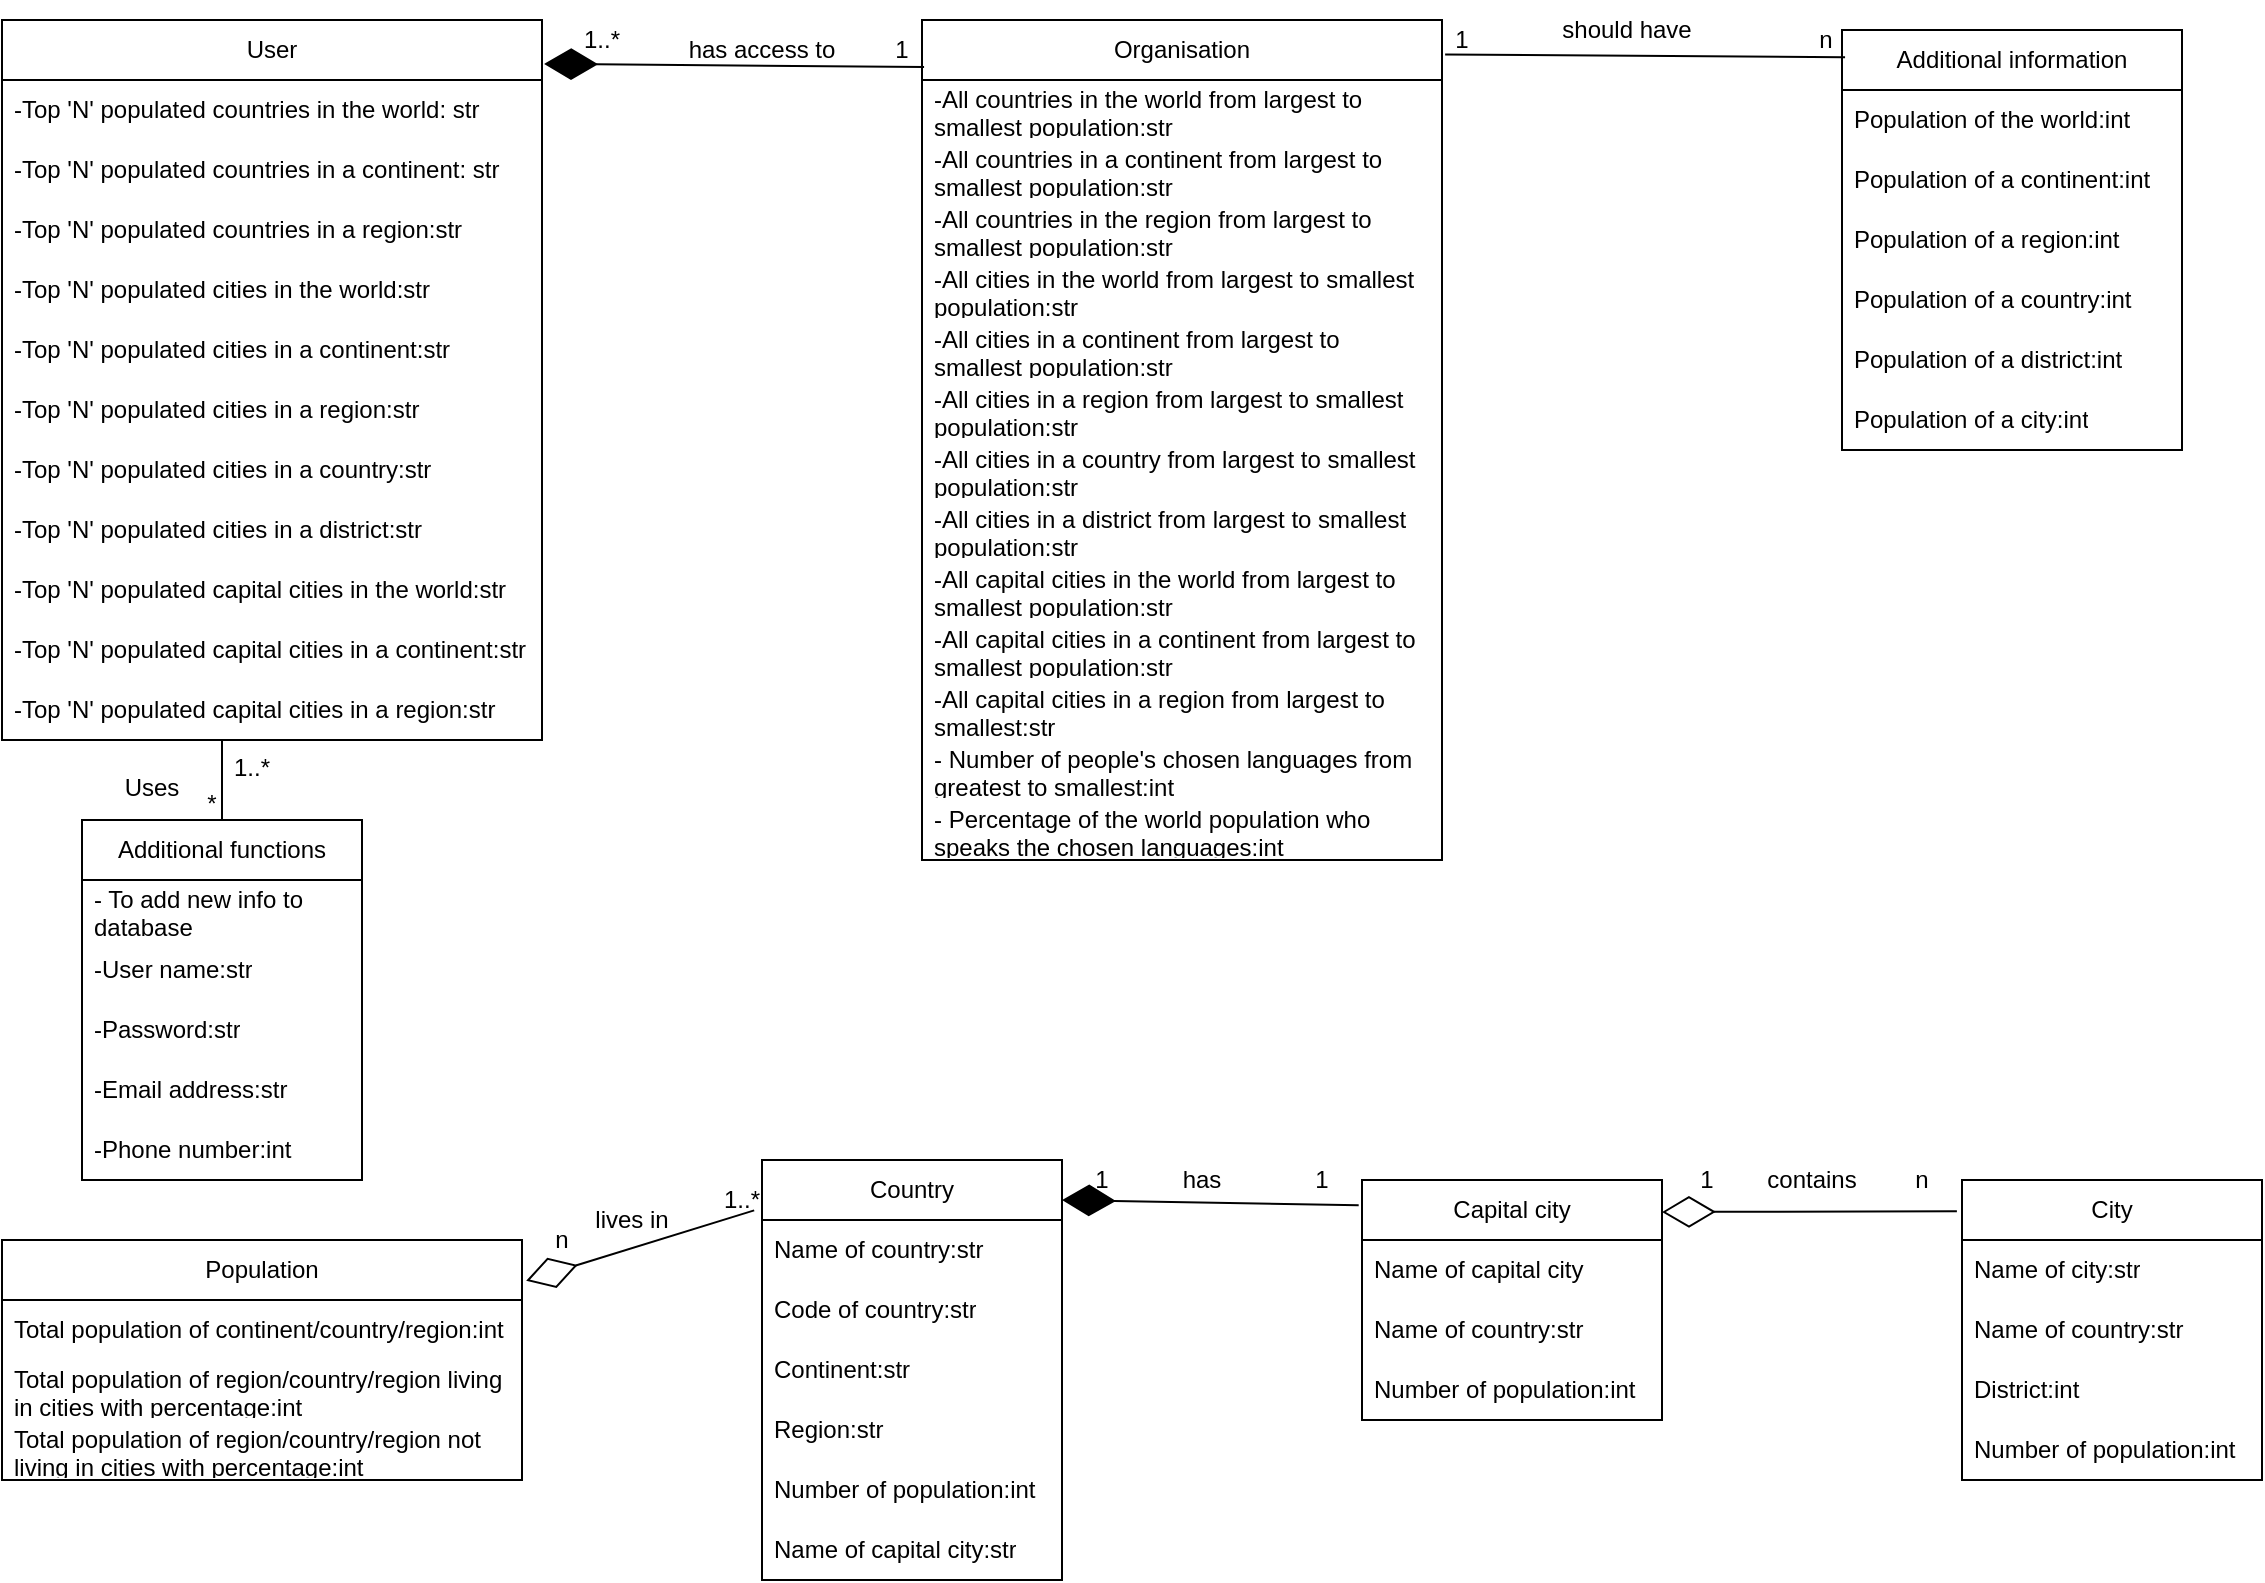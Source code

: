 <mxfile version="21.0.2" type="device"><diagram name="Page-1" id="Zjuiu4JqaXCK6_YTj_lc"><mxGraphModel dx="1050" dy="573" grid="1" gridSize="10" guides="1" tooltips="1" connect="1" arrows="1" fold="1" page="1" pageScale="1" pageWidth="1169" pageHeight="827" math="0" shadow="0"><root><mxCell id="0"/><mxCell id="1" parent="0"/><mxCell id="DBr9GHT97TroMRmPvMPc-1" value="Capital city" style="swimlane;fontStyle=0;childLayout=stackLayout;horizontal=1;startSize=30;horizontalStack=0;resizeParent=1;resizeParentMax=0;resizeLast=0;collapsible=1;marginBottom=0;whiteSpace=wrap;html=1;" parent="1" vertex="1"><mxGeometry x="690" y="620" width="150" height="120" as="geometry"/></mxCell><mxCell id="DBr9GHT97TroMRmPvMPc-2" value="Name of capital city" style="text;strokeColor=none;fillColor=none;align=left;verticalAlign=middle;spacingLeft=4;spacingRight=4;overflow=hidden;points=[[0,0.5],[1,0.5]];portConstraint=eastwest;rotatable=0;whiteSpace=wrap;html=1;" parent="DBr9GHT97TroMRmPvMPc-1" vertex="1"><mxGeometry y="30" width="150" height="30" as="geometry"/></mxCell><mxCell id="DBr9GHT97TroMRmPvMPc-3" value="Name of country:str" style="text;strokeColor=none;fillColor=none;align=left;verticalAlign=middle;spacingLeft=4;spacingRight=4;overflow=hidden;points=[[0,0.5],[1,0.5]];portConstraint=eastwest;rotatable=0;whiteSpace=wrap;html=1;" parent="DBr9GHT97TroMRmPvMPc-1" vertex="1"><mxGeometry y="60" width="150" height="30" as="geometry"/></mxCell><mxCell id="DBr9GHT97TroMRmPvMPc-5" value="Number of population:int" style="text;strokeColor=none;fillColor=none;align=left;verticalAlign=middle;spacingLeft=4;spacingRight=4;overflow=hidden;points=[[0,0.5],[1,0.5]];portConstraint=eastwest;rotatable=0;whiteSpace=wrap;html=1;" parent="DBr9GHT97TroMRmPvMPc-1" vertex="1"><mxGeometry y="90" width="150" height="30" as="geometry"/></mxCell><mxCell id="DBr9GHT97TroMRmPvMPc-10" value="Country" style="swimlane;fontStyle=0;childLayout=stackLayout;horizontal=1;startSize=30;horizontalStack=0;resizeParent=1;resizeParentMax=0;resizeLast=0;collapsible=1;marginBottom=0;whiteSpace=wrap;html=1;" parent="1" vertex="1"><mxGeometry x="390" y="610" width="150" height="210" as="geometry"/></mxCell><mxCell id="DBr9GHT97TroMRmPvMPc-11" value="Name of country:str" style="text;strokeColor=none;fillColor=none;align=left;verticalAlign=middle;spacingLeft=4;spacingRight=4;overflow=hidden;points=[[0,0.5],[1,0.5]];portConstraint=eastwest;rotatable=0;whiteSpace=wrap;html=1;" parent="DBr9GHT97TroMRmPvMPc-10" vertex="1"><mxGeometry y="30" width="150" height="30" as="geometry"/></mxCell><mxCell id="DBr9GHT97TroMRmPvMPc-12" value="Code of country:str" style="text;strokeColor=none;fillColor=none;align=left;verticalAlign=middle;spacingLeft=4;spacingRight=4;overflow=hidden;points=[[0,0.5],[1,0.5]];portConstraint=eastwest;rotatable=0;whiteSpace=wrap;html=1;" parent="DBr9GHT97TroMRmPvMPc-10" vertex="1"><mxGeometry y="60" width="150" height="30" as="geometry"/></mxCell><mxCell id="DBr9GHT97TroMRmPvMPc-13" value="Continent:str" style="text;strokeColor=none;fillColor=none;align=left;verticalAlign=middle;spacingLeft=4;spacingRight=4;overflow=hidden;points=[[0,0.5],[1,0.5]];portConstraint=eastwest;rotatable=0;whiteSpace=wrap;html=1;" parent="DBr9GHT97TroMRmPvMPc-10" vertex="1"><mxGeometry y="90" width="150" height="30" as="geometry"/></mxCell><mxCell id="DBr9GHT97TroMRmPvMPc-14" value="Region:str" style="text;strokeColor=none;fillColor=none;align=left;verticalAlign=middle;spacingLeft=4;spacingRight=4;overflow=hidden;points=[[0,0.5],[1,0.5]];portConstraint=eastwest;rotatable=0;whiteSpace=wrap;html=1;" parent="DBr9GHT97TroMRmPvMPc-10" vertex="1"><mxGeometry y="120" width="150" height="30" as="geometry"/></mxCell><mxCell id="DBr9GHT97TroMRmPvMPc-15" value="Number of population:int" style="text;strokeColor=none;fillColor=none;align=left;verticalAlign=middle;spacingLeft=4;spacingRight=4;overflow=hidden;points=[[0,0.5],[1,0.5]];portConstraint=eastwest;rotatable=0;whiteSpace=wrap;html=1;" parent="DBr9GHT97TroMRmPvMPc-10" vertex="1"><mxGeometry y="150" width="150" height="30" as="geometry"/></mxCell><mxCell id="DBr9GHT97TroMRmPvMPc-16" value="Name of capital city:str" style="text;strokeColor=none;fillColor=none;align=left;verticalAlign=middle;spacingLeft=4;spacingRight=4;overflow=hidden;points=[[0,0.5],[1,0.5]];portConstraint=eastwest;rotatable=0;whiteSpace=wrap;html=1;" parent="DBr9GHT97TroMRmPvMPc-10" vertex="1"><mxGeometry y="180" width="150" height="30" as="geometry"/></mxCell><mxCell id="DBr9GHT97TroMRmPvMPc-18" value="User" style="swimlane;fontStyle=0;childLayout=stackLayout;horizontal=1;startSize=30;horizontalStack=0;resizeParent=1;resizeParentMax=0;resizeLast=0;collapsible=1;marginBottom=0;whiteSpace=wrap;html=1;" parent="1" vertex="1"><mxGeometry x="10" y="40" width="270" height="360" as="geometry"/></mxCell><mxCell id="DBr9GHT97TroMRmPvMPc-34" value="-Top 'N' populated countries in the world: str" style="text;strokeColor=none;fillColor=none;align=left;verticalAlign=middle;spacingLeft=4;spacingRight=4;overflow=hidden;points=[[0,0.5],[1,0.5]];portConstraint=eastwest;rotatable=0;whiteSpace=wrap;html=1;" parent="DBr9GHT97TroMRmPvMPc-18" vertex="1"><mxGeometry y="30" width="270" height="30" as="geometry"/></mxCell><mxCell id="DBr9GHT97TroMRmPvMPc-35" value="-Top 'N' populated countries in a continent: str" style="text;strokeColor=none;fillColor=none;align=left;verticalAlign=middle;spacingLeft=4;spacingRight=4;overflow=hidden;points=[[0,0.5],[1,0.5]];portConstraint=eastwest;rotatable=0;whiteSpace=wrap;html=1;" parent="DBr9GHT97TroMRmPvMPc-18" vertex="1"><mxGeometry y="60" width="270" height="30" as="geometry"/></mxCell><mxCell id="DBr9GHT97TroMRmPvMPc-36" value="-Top 'N' populated countries in a region:str" style="text;strokeColor=none;fillColor=none;align=left;verticalAlign=middle;spacingLeft=4;spacingRight=4;overflow=hidden;points=[[0,0.5],[1,0.5]];portConstraint=eastwest;rotatable=0;whiteSpace=wrap;html=1;" parent="DBr9GHT97TroMRmPvMPc-18" vertex="1"><mxGeometry y="90" width="270" height="30" as="geometry"/></mxCell><mxCell id="DBr9GHT97TroMRmPvMPc-37" value="-Top 'N' populated cities in the world:str" style="text;strokeColor=none;fillColor=none;align=left;verticalAlign=middle;spacingLeft=4;spacingRight=4;overflow=hidden;points=[[0,0.5],[1,0.5]];portConstraint=eastwest;rotatable=0;whiteSpace=wrap;html=1;" parent="DBr9GHT97TroMRmPvMPc-18" vertex="1"><mxGeometry y="120" width="270" height="30" as="geometry"/></mxCell><mxCell id="DBr9GHT97TroMRmPvMPc-38" value="-Top 'N' populated cities in a continent:str" style="text;strokeColor=none;fillColor=none;align=left;verticalAlign=middle;spacingLeft=4;spacingRight=4;overflow=hidden;points=[[0,0.5],[1,0.5]];portConstraint=eastwest;rotatable=0;whiteSpace=wrap;html=1;" parent="DBr9GHT97TroMRmPvMPc-18" vertex="1"><mxGeometry y="150" width="270" height="30" as="geometry"/></mxCell><mxCell id="DBr9GHT97TroMRmPvMPc-39" value="-Top 'N' populated cities in a region:str" style="text;strokeColor=none;fillColor=none;align=left;verticalAlign=middle;spacingLeft=4;spacingRight=4;overflow=hidden;points=[[0,0.5],[1,0.5]];portConstraint=eastwest;rotatable=0;whiteSpace=wrap;html=1;" parent="DBr9GHT97TroMRmPvMPc-18" vertex="1"><mxGeometry y="180" width="270" height="30" as="geometry"/></mxCell><mxCell id="DBr9GHT97TroMRmPvMPc-40" value="-Top 'N' populated cities in a country:str" style="text;strokeColor=none;fillColor=none;align=left;verticalAlign=middle;spacingLeft=4;spacingRight=4;overflow=hidden;points=[[0,0.5],[1,0.5]];portConstraint=eastwest;rotatable=0;whiteSpace=wrap;html=1;" parent="DBr9GHT97TroMRmPvMPc-18" vertex="1"><mxGeometry y="210" width="270" height="30" as="geometry"/></mxCell><mxCell id="DBr9GHT97TroMRmPvMPc-41" value="-Top 'N' populated cities in a district:str" style="text;strokeColor=none;fillColor=none;align=left;verticalAlign=middle;spacingLeft=4;spacingRight=4;overflow=hidden;points=[[0,0.5],[1,0.5]];portConstraint=eastwest;rotatable=0;whiteSpace=wrap;html=1;" parent="DBr9GHT97TroMRmPvMPc-18" vertex="1"><mxGeometry y="240" width="270" height="30" as="geometry"/></mxCell><mxCell id="DBr9GHT97TroMRmPvMPc-42" value="-Top 'N' populated capital cities in the world:str" style="text;strokeColor=none;fillColor=none;align=left;verticalAlign=middle;spacingLeft=4;spacingRight=4;overflow=hidden;points=[[0,0.5],[1,0.5]];portConstraint=eastwest;rotatable=0;whiteSpace=wrap;html=1;" parent="DBr9GHT97TroMRmPvMPc-18" vertex="1"><mxGeometry y="270" width="270" height="30" as="geometry"/></mxCell><mxCell id="DBr9GHT97TroMRmPvMPc-43" value="-Top 'N' populated capital cities in a continent:str" style="text;strokeColor=none;fillColor=none;align=left;verticalAlign=middle;spacingLeft=4;spacingRight=4;overflow=hidden;points=[[0,0.5],[1,0.5]];portConstraint=eastwest;rotatable=0;whiteSpace=wrap;html=1;" parent="DBr9GHT97TroMRmPvMPc-18" vertex="1"><mxGeometry y="300" width="270" height="30" as="geometry"/></mxCell><mxCell id="DBr9GHT97TroMRmPvMPc-44" value="-Top 'N' populated capital cities in a region:str" style="text;strokeColor=none;fillColor=none;align=left;verticalAlign=middle;spacingLeft=4;spacingRight=4;overflow=hidden;points=[[0,0.5],[1,0.5]];portConstraint=eastwest;rotatable=0;whiteSpace=wrap;html=1;" parent="DBr9GHT97TroMRmPvMPc-18" vertex="1"><mxGeometry y="330" width="270" height="30" as="geometry"/></mxCell><mxCell id="DBr9GHT97TroMRmPvMPc-24" value="Population" style="swimlane;fontStyle=0;childLayout=stackLayout;horizontal=1;startSize=30;horizontalStack=0;resizeParent=1;resizeParentMax=0;resizeLast=0;collapsible=1;marginBottom=0;whiteSpace=wrap;html=1;" parent="1" vertex="1"><mxGeometry x="10" y="650" width="260" height="120" as="geometry"/></mxCell><mxCell id="DBr9GHT97TroMRmPvMPc-31" value="Total population of continent/country/region:int" style="text;strokeColor=none;fillColor=none;align=left;verticalAlign=middle;spacingLeft=4;spacingRight=4;overflow=hidden;points=[[0,0.5],[1,0.5]];portConstraint=eastwest;rotatable=0;whiteSpace=wrap;html=1;" parent="DBr9GHT97TroMRmPvMPc-24" vertex="1"><mxGeometry y="30" width="260" height="30" as="geometry"/></mxCell><mxCell id="DBr9GHT97TroMRmPvMPc-93" value="Total population of region/country/region living in cities with percentage:int" style="text;strokeColor=none;fillColor=none;align=left;verticalAlign=middle;spacingLeft=4;spacingRight=4;overflow=hidden;points=[[0,0.5],[1,0.5]];portConstraint=eastwest;rotatable=0;whiteSpace=wrap;html=1;" parent="DBr9GHT97TroMRmPvMPc-24" vertex="1"><mxGeometry y="60" width="260" height="30" as="geometry"/></mxCell><mxCell id="DBr9GHT97TroMRmPvMPc-94" value="Total population of region/country/region not living in cities with percentage:int" style="text;strokeColor=none;fillColor=none;align=left;verticalAlign=middle;spacingLeft=4;spacingRight=4;overflow=hidden;points=[[0,0.5],[1,0.5]];portConstraint=eastwest;rotatable=0;whiteSpace=wrap;html=1;" parent="DBr9GHT97TroMRmPvMPc-24" vertex="1"><mxGeometry y="90" width="260" height="30" as="geometry"/></mxCell><mxCell id="DBr9GHT97TroMRmPvMPc-6" value="City" style="swimlane;fontStyle=0;childLayout=stackLayout;horizontal=1;startSize=30;horizontalStack=0;resizeParent=1;resizeParentMax=0;resizeLast=0;collapsible=1;marginBottom=0;whiteSpace=wrap;html=1;" parent="1" vertex="1"><mxGeometry x="990" y="620" width="150" height="150" as="geometry"/></mxCell><mxCell id="DBr9GHT97TroMRmPvMPc-7" value="Name of city:str" style="text;strokeColor=none;fillColor=none;align=left;verticalAlign=middle;spacingLeft=4;spacingRight=4;overflow=hidden;points=[[0,0.5],[1,0.5]];portConstraint=eastwest;rotatable=0;whiteSpace=wrap;html=1;" parent="DBr9GHT97TroMRmPvMPc-6" vertex="1"><mxGeometry y="30" width="150" height="30" as="geometry"/></mxCell><mxCell id="DBr9GHT97TroMRmPvMPc-8" value="Name of country:str" style="text;strokeColor=none;fillColor=none;align=left;verticalAlign=middle;spacingLeft=4;spacingRight=4;overflow=hidden;points=[[0,0.5],[1,0.5]];portConstraint=eastwest;rotatable=0;whiteSpace=wrap;html=1;" parent="DBr9GHT97TroMRmPvMPc-6" vertex="1"><mxGeometry y="60" width="150" height="30" as="geometry"/></mxCell><mxCell id="DBr9GHT97TroMRmPvMPc-17" value="District:int" style="text;strokeColor=none;fillColor=none;align=left;verticalAlign=middle;spacingLeft=4;spacingRight=4;overflow=hidden;points=[[0,0.5],[1,0.5]];portConstraint=eastwest;rotatable=0;whiteSpace=wrap;html=1;" parent="DBr9GHT97TroMRmPvMPc-6" vertex="1"><mxGeometry y="90" width="150" height="30" as="geometry"/></mxCell><mxCell id="DBr9GHT97TroMRmPvMPc-9" value="Number of population:int" style="text;strokeColor=none;fillColor=none;align=left;verticalAlign=middle;spacingLeft=4;spacingRight=4;overflow=hidden;points=[[0,0.5],[1,0.5]];portConstraint=eastwest;rotatable=0;whiteSpace=wrap;html=1;" parent="DBr9GHT97TroMRmPvMPc-6" vertex="1"><mxGeometry y="120" width="150" height="30" as="geometry"/></mxCell><mxCell id="DBr9GHT97TroMRmPvMPc-45" value="Organisation" style="swimlane;fontStyle=0;childLayout=stackLayout;horizontal=1;startSize=30;horizontalStack=0;resizeParent=1;resizeParentMax=0;resizeLast=0;collapsible=1;marginBottom=0;whiteSpace=wrap;html=1;" parent="1" vertex="1"><mxGeometry x="470" y="40" width="260" height="420" as="geometry"><mxRectangle x="440" y="40" width="110" height="30" as="alternateBounds"/></mxGeometry></mxCell><mxCell id="DBr9GHT97TroMRmPvMPc-48" value="-All countries in the world from largest to smallest population:str" style="text;strokeColor=none;fillColor=none;align=left;verticalAlign=middle;spacingLeft=4;spacingRight=4;overflow=hidden;points=[[0,0.5],[1,0.5]];portConstraint=eastwest;rotatable=0;whiteSpace=wrap;html=1;" parent="DBr9GHT97TroMRmPvMPc-45" vertex="1"><mxGeometry y="30" width="260" height="30" as="geometry"/></mxCell><mxCell id="DBr9GHT97TroMRmPvMPc-49" value="-All countries in a continent from largest to smallest population:str" style="text;strokeColor=none;fillColor=none;align=left;verticalAlign=middle;spacingLeft=4;spacingRight=4;overflow=hidden;points=[[0,0.5],[1,0.5]];portConstraint=eastwest;rotatable=0;whiteSpace=wrap;html=1;" parent="DBr9GHT97TroMRmPvMPc-45" vertex="1"><mxGeometry y="60" width="260" height="30" as="geometry"/></mxCell><mxCell id="DBr9GHT97TroMRmPvMPc-50" value="-All countries in the region from largest to smallest population:str" style="text;strokeColor=none;fillColor=none;align=left;verticalAlign=middle;spacingLeft=4;spacingRight=4;overflow=hidden;points=[[0,0.5],[1,0.5]];portConstraint=eastwest;rotatable=0;whiteSpace=wrap;html=1;" parent="DBr9GHT97TroMRmPvMPc-45" vertex="1"><mxGeometry y="90" width="260" height="30" as="geometry"/></mxCell><mxCell id="DBr9GHT97TroMRmPvMPc-51" value="-All cities in the world from largest to smallest population:str" style="text;strokeColor=none;fillColor=none;align=left;verticalAlign=middle;spacingLeft=4;spacingRight=4;overflow=hidden;points=[[0,0.5],[1,0.5]];portConstraint=eastwest;rotatable=0;whiteSpace=wrap;html=1;" parent="DBr9GHT97TroMRmPvMPc-45" vertex="1"><mxGeometry y="120" width="260" height="30" as="geometry"/></mxCell><mxCell id="DBr9GHT97TroMRmPvMPc-73" value="-All cities in a continent from largest to smallest population:str" style="text;strokeColor=none;fillColor=none;align=left;verticalAlign=middle;spacingLeft=4;spacingRight=4;overflow=hidden;points=[[0,0.5],[1,0.5]];portConstraint=eastwest;rotatable=0;whiteSpace=wrap;html=1;" parent="DBr9GHT97TroMRmPvMPc-45" vertex="1"><mxGeometry y="150" width="260" height="30" as="geometry"/></mxCell><mxCell id="DBr9GHT97TroMRmPvMPc-52" value="-All cities in a region from largest to smallest population:str" style="text;strokeColor=none;fillColor=none;align=left;verticalAlign=middle;spacingLeft=4;spacingRight=4;overflow=hidden;points=[[0,0.5],[1,0.5]];portConstraint=eastwest;rotatable=0;whiteSpace=wrap;html=1;" parent="DBr9GHT97TroMRmPvMPc-45" vertex="1"><mxGeometry y="180" width="260" height="30" as="geometry"/></mxCell><mxCell id="DBr9GHT97TroMRmPvMPc-53" value="-All cities in a country from largest to smallest population:str" style="text;strokeColor=none;fillColor=none;align=left;verticalAlign=middle;spacingLeft=4;spacingRight=4;overflow=hidden;points=[[0,0.5],[1,0.5]];portConstraint=eastwest;rotatable=0;whiteSpace=wrap;html=1;" parent="DBr9GHT97TroMRmPvMPc-45" vertex="1"><mxGeometry y="210" width="260" height="30" as="geometry"/></mxCell><mxCell id="DBr9GHT97TroMRmPvMPc-54" value="-All cities in a district from largest to smallest population:str" style="text;strokeColor=none;fillColor=none;align=left;verticalAlign=middle;spacingLeft=4;spacingRight=4;overflow=hidden;points=[[0,0.5],[1,0.5]];portConstraint=eastwest;rotatable=0;whiteSpace=wrap;html=1;" parent="DBr9GHT97TroMRmPvMPc-45" vertex="1"><mxGeometry y="240" width="260" height="30" as="geometry"/></mxCell><mxCell id="DBr9GHT97TroMRmPvMPc-55" value="-All capital cities in the world from largest to smallest population:str" style="text;strokeColor=none;fillColor=none;align=left;verticalAlign=middle;spacingLeft=4;spacingRight=4;overflow=hidden;points=[[0,0.5],[1,0.5]];portConstraint=eastwest;rotatable=0;whiteSpace=wrap;html=1;" parent="DBr9GHT97TroMRmPvMPc-45" vertex="1"><mxGeometry y="270" width="260" height="30" as="geometry"/></mxCell><mxCell id="DBr9GHT97TroMRmPvMPc-56" value="-All capital cities in a continent from largest to smallest population:str" style="text;strokeColor=none;fillColor=none;align=left;verticalAlign=middle;spacingLeft=4;spacingRight=4;overflow=hidden;points=[[0,0.5],[1,0.5]];portConstraint=eastwest;rotatable=0;whiteSpace=wrap;html=1;" parent="DBr9GHT97TroMRmPvMPc-45" vertex="1"><mxGeometry y="300" width="260" height="30" as="geometry"/></mxCell><mxCell id="DBr9GHT97TroMRmPvMPc-57" value="-All capital cities in a region from largest to smallest:str" style="text;strokeColor=none;fillColor=none;align=left;verticalAlign=middle;spacingLeft=4;spacingRight=4;overflow=hidden;points=[[0,0.5],[1,0.5]];portConstraint=eastwest;rotatable=0;whiteSpace=wrap;html=1;" parent="DBr9GHT97TroMRmPvMPc-45" vertex="1"><mxGeometry y="330" width="260" height="30" as="geometry"/></mxCell><mxCell id="DBr9GHT97TroMRmPvMPc-67" value="- Number of people's chosen languages from greatest to smallest:int" style="text;strokeColor=none;fillColor=none;align=left;verticalAlign=middle;spacingLeft=4;spacingRight=4;overflow=hidden;points=[[0,0.5],[1,0.5]];portConstraint=eastwest;rotatable=0;whiteSpace=wrap;html=1;" parent="DBr9GHT97TroMRmPvMPc-45" vertex="1"><mxGeometry y="360" width="260" height="30" as="geometry"/></mxCell><mxCell id="DBr9GHT97TroMRmPvMPc-68" value="- Percentage of the world population who speaks the chosen languages:int" style="text;strokeColor=none;fillColor=none;align=left;verticalAlign=middle;spacingLeft=4;spacingRight=4;overflow=hidden;points=[[0,0.5],[1,0.5]];portConstraint=eastwest;rotatable=0;whiteSpace=wrap;html=1;" parent="DBr9GHT97TroMRmPvMPc-45" vertex="1"><mxGeometry y="390" width="260" height="30" as="geometry"/></mxCell><mxCell id="DBr9GHT97TroMRmPvMPc-58" value="Additional information" style="swimlane;fontStyle=0;childLayout=stackLayout;horizontal=1;startSize=30;horizontalStack=0;resizeParent=1;resizeParentMax=0;resizeLast=0;collapsible=1;marginBottom=0;whiteSpace=wrap;html=1;" parent="1" vertex="1"><mxGeometry x="930" y="45" width="170" height="210" as="geometry"/></mxCell><mxCell id="DBr9GHT97TroMRmPvMPc-60" value="Population of the world:int" style="text;strokeColor=none;fillColor=none;align=left;verticalAlign=middle;spacingLeft=4;spacingRight=4;overflow=hidden;points=[[0,0.5],[1,0.5]];portConstraint=eastwest;rotatable=0;whiteSpace=wrap;html=1;" parent="DBr9GHT97TroMRmPvMPc-58" vertex="1"><mxGeometry y="30" width="170" height="30" as="geometry"/></mxCell><mxCell id="DBr9GHT97TroMRmPvMPc-61" value="Population of a continent:int" style="text;strokeColor=none;fillColor=none;align=left;verticalAlign=middle;spacingLeft=4;spacingRight=4;overflow=hidden;points=[[0,0.5],[1,0.5]];portConstraint=eastwest;rotatable=0;whiteSpace=wrap;html=1;" parent="DBr9GHT97TroMRmPvMPc-58" vertex="1"><mxGeometry y="60" width="170" height="30" as="geometry"/></mxCell><mxCell id="DBr9GHT97TroMRmPvMPc-62" value="Population of a region:int" style="text;strokeColor=none;fillColor=none;align=left;verticalAlign=middle;spacingLeft=4;spacingRight=4;overflow=hidden;points=[[0,0.5],[1,0.5]];portConstraint=eastwest;rotatable=0;whiteSpace=wrap;html=1;" parent="DBr9GHT97TroMRmPvMPc-58" vertex="1"><mxGeometry y="90" width="170" height="30" as="geometry"/></mxCell><mxCell id="DBr9GHT97TroMRmPvMPc-63" value="Population of a country:int" style="text;strokeColor=none;fillColor=none;align=left;verticalAlign=middle;spacingLeft=4;spacingRight=4;overflow=hidden;points=[[0,0.5],[1,0.5]];portConstraint=eastwest;rotatable=0;whiteSpace=wrap;html=1;" parent="DBr9GHT97TroMRmPvMPc-58" vertex="1"><mxGeometry y="120" width="170" height="30" as="geometry"/></mxCell><mxCell id="DBr9GHT97TroMRmPvMPc-64" value="Population of a district:int" style="text;strokeColor=none;fillColor=none;align=left;verticalAlign=middle;spacingLeft=4;spacingRight=4;overflow=hidden;points=[[0,0.5],[1,0.5]];portConstraint=eastwest;rotatable=0;whiteSpace=wrap;html=1;" parent="DBr9GHT97TroMRmPvMPc-58" vertex="1"><mxGeometry y="150" width="170" height="30" as="geometry"/></mxCell><mxCell id="DBr9GHT97TroMRmPvMPc-65" value="Population of a city:int" style="text;strokeColor=none;fillColor=none;align=left;verticalAlign=middle;spacingLeft=4;spacingRight=4;overflow=hidden;points=[[0,0.5],[1,0.5]];portConstraint=eastwest;rotatable=0;whiteSpace=wrap;html=1;" parent="DBr9GHT97TroMRmPvMPc-58" vertex="1"><mxGeometry y="180" width="170" height="30" as="geometry"/></mxCell><mxCell id="DBr9GHT97TroMRmPvMPc-70" value="1..*" style="text;html=1;strokeColor=none;fillColor=none;align=center;verticalAlign=middle;whiteSpace=wrap;rounded=0;" parent="1" vertex="1"><mxGeometry x="300" y="35" width="20" height="30" as="geometry"/></mxCell><mxCell id="DBr9GHT97TroMRmPvMPc-71" value="has access to" style="text;html=1;strokeColor=none;fillColor=none;align=center;verticalAlign=middle;whiteSpace=wrap;rounded=0;" parent="1" vertex="1"><mxGeometry x="350" y="40" width="80" height="30" as="geometry"/></mxCell><mxCell id="DBr9GHT97TroMRmPvMPc-72" value="1" style="text;html=1;strokeColor=none;fillColor=none;align=center;verticalAlign=middle;whiteSpace=wrap;rounded=0;" parent="1" vertex="1"><mxGeometry x="450" y="45" width="20" height="20" as="geometry"/></mxCell><mxCell id="DBr9GHT97TroMRmPvMPc-75" value="1" style="text;html=1;strokeColor=none;fillColor=none;align=center;verticalAlign=middle;whiteSpace=wrap;rounded=0;" parent="1" vertex="1"><mxGeometry x="550" y="610" width="20" height="20" as="geometry"/></mxCell><mxCell id="DBr9GHT97TroMRmPvMPc-76" value="has" style="text;html=1;strokeColor=none;fillColor=none;align=center;verticalAlign=middle;whiteSpace=wrap;rounded=0;" parent="1" vertex="1"><mxGeometry x="590" y="610" width="40" height="20" as="geometry"/></mxCell><mxCell id="DBr9GHT97TroMRmPvMPc-77" value="1" style="text;html=1;strokeColor=none;fillColor=none;align=center;verticalAlign=middle;whiteSpace=wrap;rounded=0;" parent="1" vertex="1"><mxGeometry x="660" y="610" width="20" height="20" as="geometry"/></mxCell><mxCell id="DBr9GHT97TroMRmPvMPc-79" value="1" style="text;html=1;strokeColor=none;fillColor=none;align=center;verticalAlign=middle;whiteSpace=wrap;rounded=0;" parent="1" vertex="1"><mxGeometry x="850" y="610" width="25" height="20" as="geometry"/></mxCell><mxCell id="DBr9GHT97TroMRmPvMPc-80" value="contains" style="text;html=1;strokeColor=none;fillColor=none;align=center;verticalAlign=middle;whiteSpace=wrap;rounded=0;" parent="1" vertex="1"><mxGeometry x="890" y="610" width="50" height="20" as="geometry"/></mxCell><mxCell id="DBr9GHT97TroMRmPvMPc-81" value="n" style="text;html=1;strokeColor=none;fillColor=none;align=center;verticalAlign=middle;whiteSpace=wrap;rounded=0;" parent="1" vertex="1"><mxGeometry x="960" y="610" width="20" height="20" as="geometry"/></mxCell><mxCell id="DBr9GHT97TroMRmPvMPc-82" value="" style="endArrow=none;html=1;rounded=0;entryX=1.006;entryY=0.041;entryDx=0;entryDy=0;entryPerimeter=0;exitX=0.009;exitY=0.065;exitDx=0;exitDy=0;exitPerimeter=0;" parent="1" source="DBr9GHT97TroMRmPvMPc-58" target="DBr9GHT97TroMRmPvMPc-45" edge="1"><mxGeometry width="50" height="50" relative="1" as="geometry"><mxPoint x="550" y="340" as="sourcePoint"/><mxPoint x="600" y="290" as="targetPoint"/></mxGeometry></mxCell><mxCell id="DBr9GHT97TroMRmPvMPc-83" value="1" style="text;html=1;strokeColor=none;fillColor=none;align=center;verticalAlign=middle;whiteSpace=wrap;rounded=0;" parent="1" vertex="1"><mxGeometry x="730" y="40" width="20" height="20" as="geometry"/></mxCell><mxCell id="DBr9GHT97TroMRmPvMPc-85" value="should have" style="text;html=1;strokeColor=none;fillColor=none;align=center;verticalAlign=middle;whiteSpace=wrap;rounded=0;" parent="1" vertex="1"><mxGeometry x="780" y="30" width="85" height="30" as="geometry"/></mxCell><mxCell id="DBr9GHT97TroMRmPvMPc-86" value="n" style="text;html=1;strokeColor=none;fillColor=none;align=center;verticalAlign=middle;whiteSpace=wrap;rounded=0;" parent="1" vertex="1"><mxGeometry x="912.5" y="40" width="17.5" height="20" as="geometry"/></mxCell><mxCell id="DBr9GHT97TroMRmPvMPc-88" value="lives in" style="text;html=1;strokeColor=none;fillColor=none;align=center;verticalAlign=middle;whiteSpace=wrap;rounded=0;" parent="1" vertex="1"><mxGeometry x="300" y="630" width="50" height="20" as="geometry"/></mxCell><mxCell id="DBr9GHT97TroMRmPvMPc-89" value="n" style="text;html=1;strokeColor=none;fillColor=none;align=center;verticalAlign=middle;whiteSpace=wrap;rounded=0;" parent="1" vertex="1"><mxGeometry x="280" y="640" width="20" height="20" as="geometry"/></mxCell><mxCell id="DBr9GHT97TroMRmPvMPc-90" value="1..*" style="text;html=1;strokeColor=none;fillColor=none;align=center;verticalAlign=middle;whiteSpace=wrap;rounded=0;" parent="1" vertex="1"><mxGeometry x="370" y="620" width="20" height="20" as="geometry"/></mxCell><mxCell id="6CmxsdNmtra-UOZmLOY2-1" value="" style="endArrow=diamondThin;endFill=1;endSize=24;html=1;rounded=0;exitX=-0.011;exitY=0.105;exitDx=0;exitDy=0;exitPerimeter=0;" parent="1" source="DBr9GHT97TroMRmPvMPc-1" edge="1"><mxGeometry width="160" relative="1" as="geometry"><mxPoint x="580" y="530" as="sourcePoint"/><mxPoint x="540" y="630" as="targetPoint"/><Array as="points"/></mxGeometry></mxCell><mxCell id="6CmxsdNmtra-UOZmLOY2-2" value="" style="endArrow=diamondThin;endFill=0;endSize=24;html=1;rounded=0;exitX=-0.017;exitY=0.104;exitDx=0;exitDy=0;exitPerimeter=0;" parent="1" source="DBr9GHT97TroMRmPvMPc-6" edge="1"><mxGeometry width="160" relative="1" as="geometry"><mxPoint x="980" y="420" as="sourcePoint"/><mxPoint x="840" y="636" as="targetPoint"/></mxGeometry></mxCell><mxCell id="6CmxsdNmtra-UOZmLOY2-3" value="Additional functions" style="swimlane;fontStyle=0;childLayout=stackLayout;horizontal=1;startSize=30;horizontalStack=0;resizeParent=1;resizeParentMax=0;resizeLast=0;collapsible=1;marginBottom=0;whiteSpace=wrap;html=1;" parent="1" vertex="1"><mxGeometry x="50" y="440" width="140" height="180" as="geometry"/></mxCell><mxCell id="6CmxsdNmtra-UOZmLOY2-4" value="- To add new info to database" style="text;strokeColor=none;fillColor=none;align=left;verticalAlign=middle;spacingLeft=4;spacingRight=4;overflow=hidden;points=[[0,0.5],[1,0.5]];portConstraint=eastwest;rotatable=0;whiteSpace=wrap;html=1;" parent="6CmxsdNmtra-UOZmLOY2-3" vertex="1"><mxGeometry y="30" width="140" height="30" as="geometry"/></mxCell><mxCell id="6CmxsdNmtra-UOZmLOY2-5" value="-User name:str" style="text;strokeColor=none;fillColor=none;align=left;verticalAlign=middle;spacingLeft=4;spacingRight=4;overflow=hidden;points=[[0,0.5],[1,0.5]];portConstraint=eastwest;rotatable=0;whiteSpace=wrap;html=1;" parent="6CmxsdNmtra-UOZmLOY2-3" vertex="1"><mxGeometry y="60" width="140" height="30" as="geometry"/></mxCell><mxCell id="6CmxsdNmtra-UOZmLOY2-6" value="-Password:str" style="text;strokeColor=none;fillColor=none;align=left;verticalAlign=middle;spacingLeft=4;spacingRight=4;overflow=hidden;points=[[0,0.5],[1,0.5]];portConstraint=eastwest;rotatable=0;whiteSpace=wrap;html=1;" parent="6CmxsdNmtra-UOZmLOY2-3" vertex="1"><mxGeometry y="90" width="140" height="30" as="geometry"/></mxCell><mxCell id="6CmxsdNmtra-UOZmLOY2-7" value="-Email address:str" style="text;strokeColor=none;fillColor=none;align=left;verticalAlign=middle;spacingLeft=4;spacingRight=4;overflow=hidden;points=[[0,0.5],[1,0.5]];portConstraint=eastwest;rotatable=0;whiteSpace=wrap;html=1;" parent="6CmxsdNmtra-UOZmLOY2-3" vertex="1"><mxGeometry y="120" width="140" height="30" as="geometry"/></mxCell><mxCell id="6CmxsdNmtra-UOZmLOY2-17" value="-Phone number:int" style="text;strokeColor=none;fillColor=none;align=left;verticalAlign=middle;spacingLeft=4;spacingRight=4;overflow=hidden;points=[[0,0.5],[1,0.5]];portConstraint=eastwest;rotatable=0;whiteSpace=wrap;html=1;" parent="6CmxsdNmtra-UOZmLOY2-3" vertex="1"><mxGeometry y="150" width="140" height="30" as="geometry"/></mxCell><mxCell id="6CmxsdNmtra-UOZmLOY2-12" value="" style="endArrow=none;html=1;rounded=0;exitX=0.5;exitY=0;exitDx=0;exitDy=0;" parent="1" source="6CmxsdNmtra-UOZmLOY2-3" edge="1"><mxGeometry width="50" height="50" relative="1" as="geometry"><mxPoint x="480" y="520" as="sourcePoint"/><mxPoint x="120" y="400" as="targetPoint"/></mxGeometry></mxCell><mxCell id="6CmxsdNmtra-UOZmLOY2-13" value="Uses" style="text;html=1;strokeColor=none;fillColor=none;align=center;verticalAlign=middle;whiteSpace=wrap;rounded=0;" parent="1" vertex="1"><mxGeometry x="60" y="413.5" width="50" height="21" as="geometry"/></mxCell><mxCell id="6CmxsdNmtra-UOZmLOY2-14" value="1..*" style="text;html=1;strokeColor=none;fillColor=none;align=center;verticalAlign=middle;whiteSpace=wrap;rounded=0;" parent="1" vertex="1"><mxGeometry x="125" y="404" width="20" height="20" as="geometry"/></mxCell><mxCell id="6CmxsdNmtra-UOZmLOY2-15" value="*" style="text;html=1;strokeColor=none;fillColor=none;align=center;verticalAlign=middle;whiteSpace=wrap;rounded=0;" parent="1" vertex="1"><mxGeometry x="110" y="424" width="10" height="16" as="geometry"/></mxCell><mxCell id="6CmxsdNmtra-UOZmLOY2-19" value="" style="endArrow=diamondThin;endFill=0;endSize=24;html=1;rounded=0;exitX=-0.026;exitY=-0.16;exitDx=0;exitDy=0;exitPerimeter=0;entryX=1.008;entryY=0.17;entryDx=0;entryDy=0;entryPerimeter=0;" parent="1" source="DBr9GHT97TroMRmPvMPc-11" target="DBr9GHT97TroMRmPvMPc-24" edge="1"><mxGeometry width="160" relative="1" as="geometry"><mxPoint x="928" y="646" as="sourcePoint"/><mxPoint x="810" y="646" as="targetPoint"/></mxGeometry></mxCell><mxCell id="6CmxsdNmtra-UOZmLOY2-21" value="" style="endArrow=diamondThin;endFill=1;endSize=24;html=1;rounded=0;exitX=0.004;exitY=0.056;exitDx=0;exitDy=0;exitPerimeter=0;entryX=1.004;entryY=0.061;entryDx=0;entryDy=0;entryPerimeter=0;" parent="1" source="DBr9GHT97TroMRmPvMPc-45" target="DBr9GHT97TroMRmPvMPc-18" edge="1"><mxGeometry width="160" relative="1" as="geometry"><mxPoint x="668" y="643" as="sourcePoint"/><mxPoint x="270" y="70" as="targetPoint"/><Array as="points"/></mxGeometry></mxCell></root></mxGraphModel></diagram></mxfile>